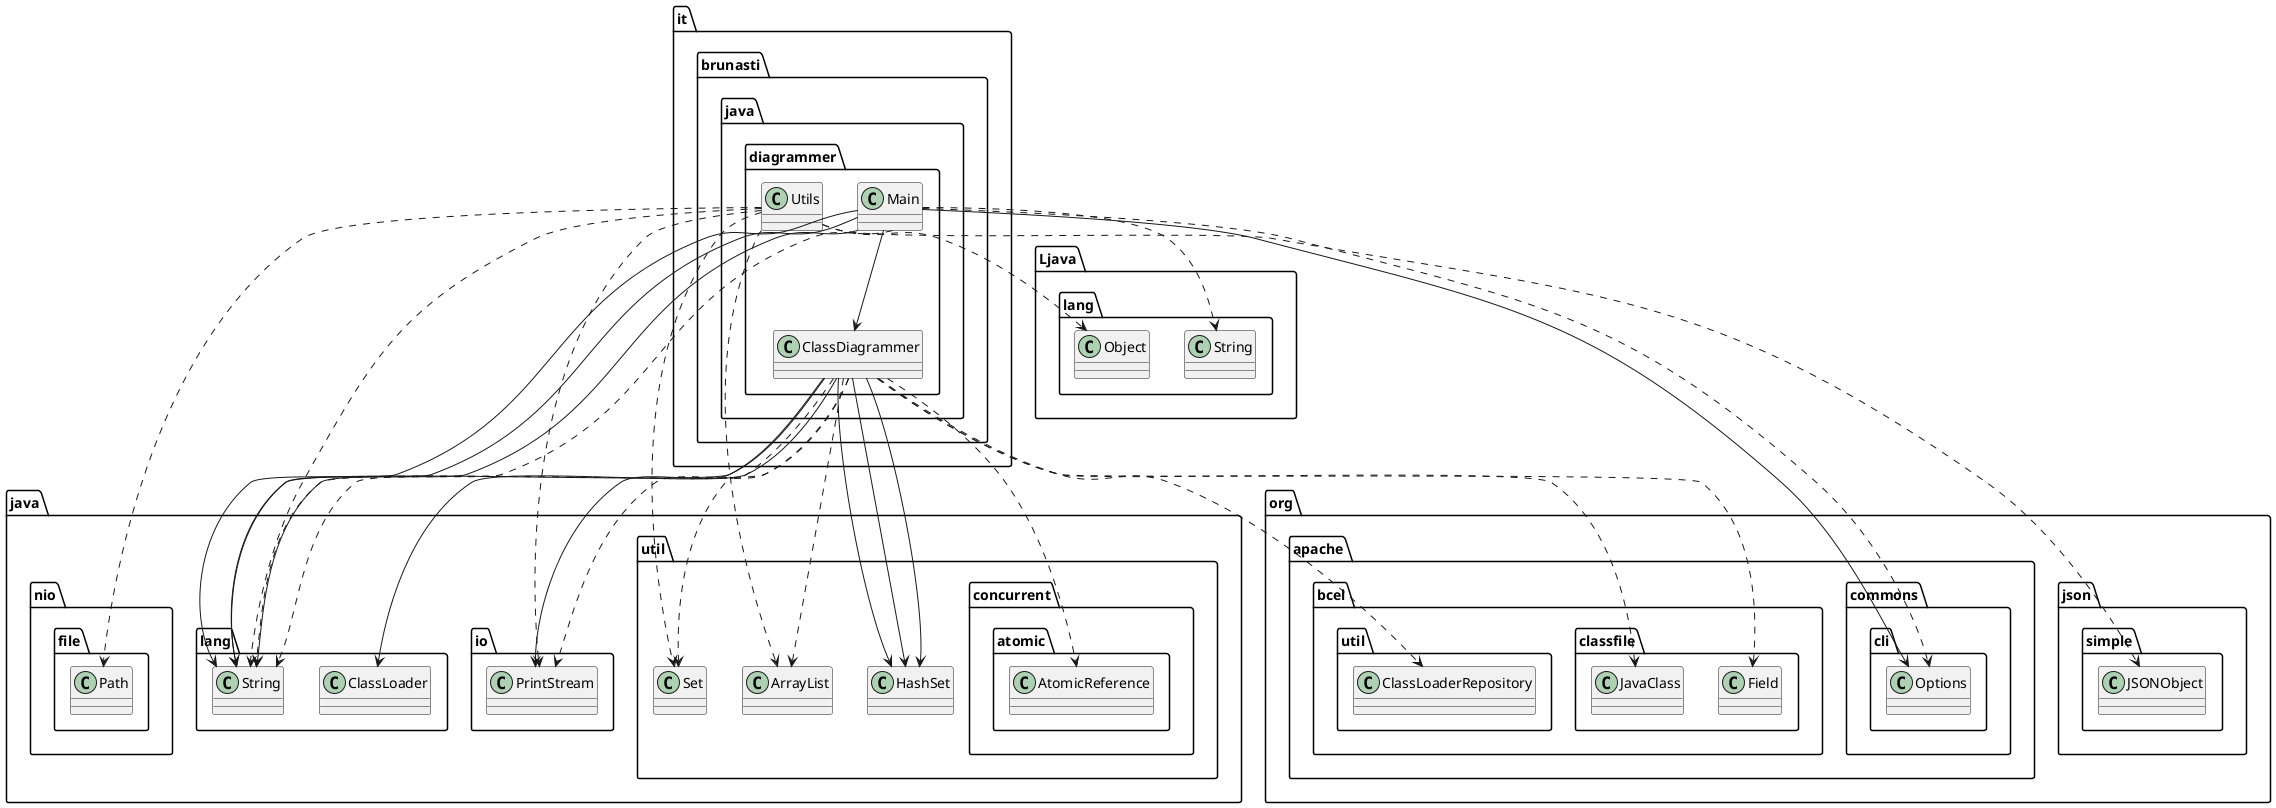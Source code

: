 @startuml
'https://plantuml.com/class-diagram

' GENERATE CLASS DIAGRAM ===========
' Generator     : it.brunasti.java.diagrammer.ClassDiagrammer
' Path          : [/Users/paolobrunasti/Work/Mine/java-diagrammer/java-diagrammer/target/classes]
' Configuration : [./temp/config.json]
' Generated at  : Mon Mar 18 13:16:08 CET 2024



' CLASSES =======
class it.brunasti.java.diagrammer.ClassDiagrammer
class it.brunasti.java.diagrammer.Utils
class it.brunasti.java.diagrammer.Main

' INHERITANCES =======

' IMPLEMENT INTERFACE =======

' FIELDS =======
it.brunasti.java.diagrammer.ClassDiagrammer --> java.io.PrintStream
it.brunasti.java.diagrammer.ClassDiagrammer --> java.util.HashSet
it.brunasti.java.diagrammer.ClassDiagrammer --> java.util.HashSet
it.brunasti.java.diagrammer.ClassDiagrammer --> java.lang.String
it.brunasti.java.diagrammer.ClassDiagrammer --> java.util.HashSet
it.brunasti.java.diagrammer.ClassDiagrammer --> java.lang.ClassLoader
it.brunasti.java.diagrammer.Main --> it.brunasti.java.diagrammer.ClassDiagrammer
it.brunasti.java.diagrammer.Main --> java.lang.String
it.brunasti.java.diagrammer.Main --> java.lang.String
it.brunasti.java.diagrammer.Main --> java.lang.String
it.brunasti.java.diagrammer.Main --> org.apache.commons.cli.Options

' USES =======
it.brunasti.java.diagrammer.ClassDiagrammer ..> java.io.PrintStream
it.brunasti.java.diagrammer.ClassDiagrammer ..> java.lang.String
it.brunasti.java.diagrammer.ClassDiagrammer ..> java.util.Set
it.brunasti.java.diagrammer.ClassDiagrammer ..> org.apache.bcel.classfile.JavaClass
it.brunasti.java.diagrammer.ClassDiagrammer ..> org.apache.bcel.classfile.Field
it.brunasti.java.diagrammer.ClassDiagrammer ..> java.util.ArrayList
it.brunasti.java.diagrammer.ClassDiagrammer ..> org.apache.bcel.util.ClassLoaderRepository
it.brunasti.java.diagrammer.ClassDiagrammer ..> java.util.concurrent.atomic.AtomicReference
it.brunasti.java.diagrammer.Utils ..> java.lang.String
it.brunasti.java.diagrammer.Utils ..> Ljava.lang.Object
it.brunasti.java.diagrammer.Utils ..> java.io.PrintStream
it.brunasti.java.diagrammer.Utils ..> java.util.ArrayList
it.brunasti.java.diagrammer.Utils ..> java.util.Set
it.brunasti.java.diagrammer.Utils ..> org.json.simple.JSONObject
it.brunasti.java.diagrammer.Utils ..> java.nio.file.Path
it.brunasti.java.diagrammer.Main ..> java.lang.String
it.brunasti.java.diagrammer.Main ..> Ljava.lang.String
it.brunasti.java.diagrammer.Main ..> org.apache.commons.cli.Options


@enduml
